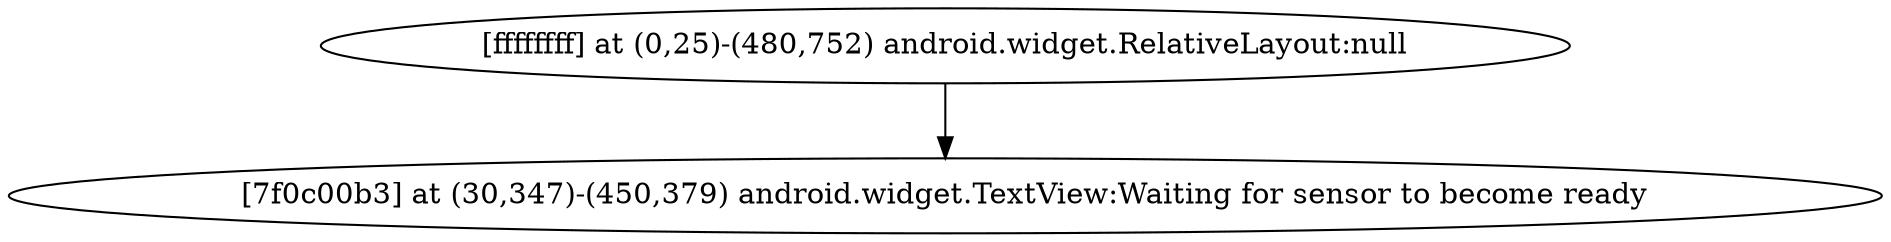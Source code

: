strict digraph G {
  1 [ label="[ffffffff] at (0,25)-(480,752) android.widget.RelativeLayout:null" ];
  2 [ label="[7f0c00b3] at (30,347)-(450,379) android.widget.TextView:Waiting for sensor to become ready" ];
  1 -> 2;
}
